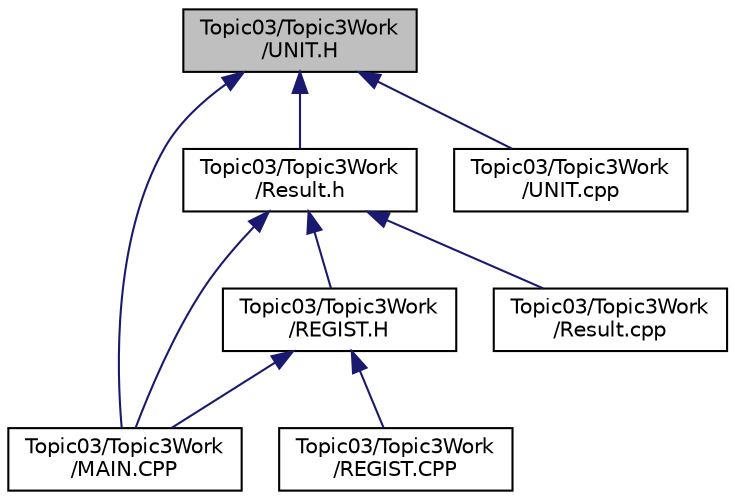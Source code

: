 digraph "Topic03/Topic3Work/UNIT.H"
{
  edge [fontname="Helvetica",fontsize="10",labelfontname="Helvetica",labelfontsize="10"];
  node [fontname="Helvetica",fontsize="10",shape=record];
  Node3 [label="Topic03/Topic3Work\l/UNIT.H",height=0.2,width=0.4,color="black", fillcolor="grey75", style="filled", fontcolor="black"];
  Node3 -> Node4 [dir="back",color="midnightblue",fontsize="10",style="solid",fontname="Helvetica"];
  Node4 [label="Topic03/Topic3Work\l/MAIN.CPP",height=0.2,width=0.4,color="black", fillcolor="white", style="filled",URL="$_topic03_2_topic3_work_2main_8cpp.html"];
  Node3 -> Node5 [dir="back",color="midnightblue",fontsize="10",style="solid",fontname="Helvetica"];
  Node5 [label="Topic03/Topic3Work\l/Result.h",height=0.2,width=0.4,color="black", fillcolor="white", style="filled",URL="$_topic03_2_topic3_work_2_result_8h.html"];
  Node5 -> Node6 [dir="back",color="midnightblue",fontsize="10",style="solid",fontname="Helvetica"];
  Node6 [label="Topic03/Topic3Work\l/REGIST.H",height=0.2,width=0.4,color="black", fillcolor="white", style="filled",URL="$_topic03_2_topic3_work_2_r_e_g_i_s_t_8_h.html"];
  Node6 -> Node4 [dir="back",color="midnightblue",fontsize="10",style="solid",fontname="Helvetica"];
  Node6 -> Node7 [dir="back",color="midnightblue",fontsize="10",style="solid",fontname="Helvetica"];
  Node7 [label="Topic03/Topic3Work\l/REGIST.CPP",height=0.2,width=0.4,color="black", fillcolor="white", style="filled",URL="$_topic03_2_topic3_work_2_r_e_g_i_s_t_8_c_p_p.html"];
  Node5 -> Node4 [dir="back",color="midnightblue",fontsize="10",style="solid",fontname="Helvetica"];
  Node5 -> Node8 [dir="back",color="midnightblue",fontsize="10",style="solid",fontname="Helvetica"];
  Node8 [label="Topic03/Topic3Work\l/Result.cpp",height=0.2,width=0.4,color="black", fillcolor="white", style="filled",URL="$_topic03_2_topic3_work_2_result_8cpp.html"];
  Node3 -> Node9 [dir="back",color="midnightblue",fontsize="10",style="solid",fontname="Helvetica"];
  Node9 [label="Topic03/Topic3Work\l/UNIT.cpp",height=0.2,width=0.4,color="black", fillcolor="white", style="filled",URL="$_topic03_2_topic3_work_2_u_n_i_t_8cpp.html"];
}

